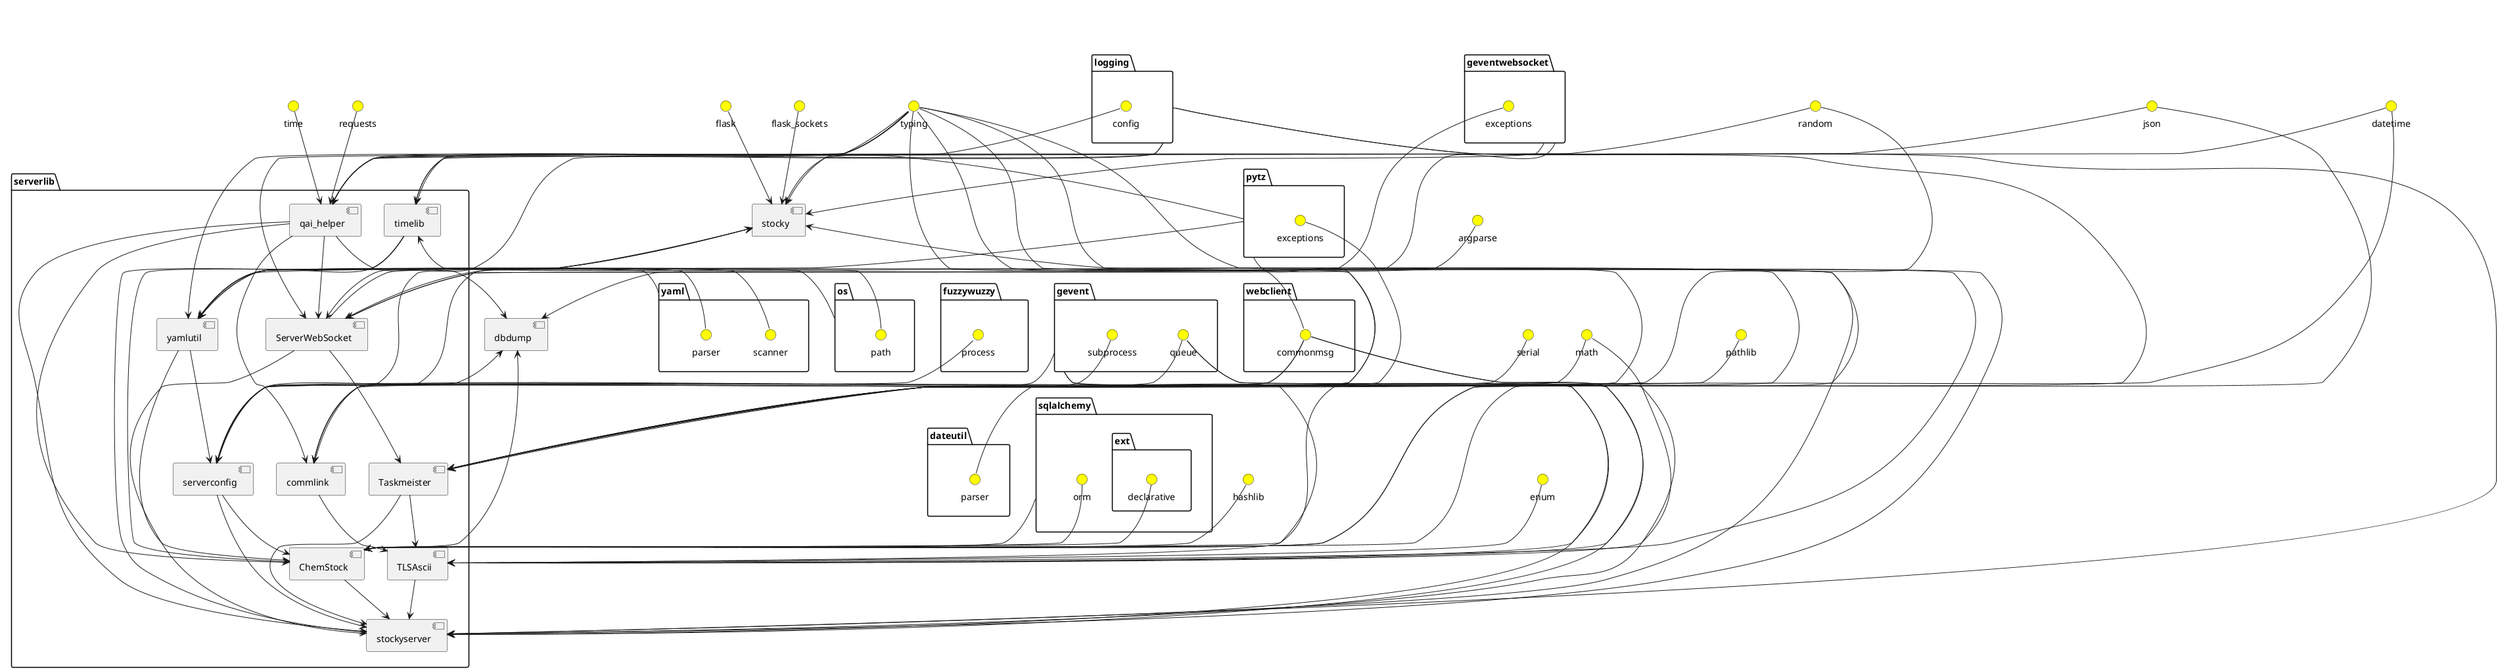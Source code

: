 @startuml
component [stocky] as stocky
component [dbdump] as dbdump
interface enum as enum #Yellow
interface time as time #Yellow
interface requests as requests #Yellow
package "dateutil" {
interface parser as dateutil.parser #Yellow
}
interface serial as serial #Yellow
interface datetime as datetime #Yellow
interface hashlib as hashlib #Yellow
interface json as json #Yellow
package "sqlalchemy" {
interface orm as sqlalchemy.orm #Yellow
package "ext" {
interface declarative as sqlalchemy.ext.declarative #Yellow
}
}
package "yaml" {
interface scanner as yaml.scanner #Yellow
interface parser as yaml.parser #Yellow
}
package "os" {
interface path as os.path #Yellow
}
package "gevent" {
interface subprocess as gevent.subprocess #Yellow
interface queue as gevent.queue #Yellow
}
interface pathlib as pathlib #Yellow
interface random as random #Yellow
package "webclient" {
interface commonmsg as webclient.commonmsg #Yellow
}
interface math as math #Yellow
package "fuzzywuzzy" {
interface process as fuzzywuzzy.process #Yellow
}
package "pytz" {
interface exceptions as pytz.exceptions #Yellow
}
interface argparse as argparse #Yellow
interface typing as typing #Yellow
interface flask as flask #Yellow
interface flask_sockets as flask_sockets #Yellow
package "serverlib" {
component [serverconfig] as serverlib.serverconfig
component [ServerWebSocket] as serverlib.ServerWebSocket
component [commlink] as serverlib.commlink
component [stockyserver] as serverlib.stockyserver
component [qai_helper] as serverlib.qai_helper
component [ChemStock] as serverlib.ChemStock
component [yamlutil] as serverlib.yamlutil
component [Taskmeister] as serverlib.Taskmeister
component [timelib] as serverlib.timelib
component [TLSAscii] as serverlib.TLSAscii
}
package "logging" {
interface config as logging.config #Yellow
}
package "geventwebsocket" {
interface exceptions as geventwebsocket.exceptions #Yellow
}
geventwebsocket --> [stocky]
[logging.config] --> [stocky]
[serverlib.serverconfig] --> [stocky]
[serverlib.ServerWebSocket] --> [stocky]
[serverlib.commlink] --> [stocky]
[serverlib.stockyserver] --> [stocky]
[flask_sockets] --> [stocky]
[flask] --> [stocky]
[typing] --> [stocky]
[pytz.exceptions] --> [serverlib.serverconfig]
[serverlib.yamlutil] --> [serverlib.serverconfig]
pytz --> [serverlib.serverconfig]
[fuzzywuzzy.process] --> [serverlib.serverconfig]
[math] --> [serverlib.serverconfig]
geventwebsocket --> [serverlib.ServerWebSocket]
[webclient.commonmsg] --> [serverlib.ServerWebSocket]
[geventwebsocket.exceptions] --> [serverlib.ServerWebSocket]
[serverlib.qai_helper] --> [serverlib.ServerWebSocket]
logging --> [serverlib.ServerWebSocket]
[typing] --> [serverlib.ServerWebSocket]
[webclient.commonmsg] --> [serverlib.commlink]
[serverlib.qai_helper] --> [serverlib.commlink]
[serial] --> [serverlib.commlink]
[typing] --> [serverlib.commlink]
[webclient.commonmsg] --> [serverlib.stockyserver]
[serverlib.serverconfig] --> [serverlib.stockyserver]
[serverlib.timelib] --> [serverlib.stockyserver]
[serverlib.ServerWebSocket] --> [serverlib.stockyserver]
[serverlib.qai_helper] --> [serverlib.stockyserver]
[serverlib.TLSAscii] --> [serverlib.stockyserver]
gevent --> [serverlib.stockyserver]
[serverlib.ChemStock] --> [serverlib.stockyserver]
logging --> [serverlib.stockyserver]
[gevent.queue] --> [serverlib.stockyserver]
[typing] --> [serverlib.stockyserver]
[serverlib.Taskmeister] --> [serverlib.stockyserver]
[random] --> [serverlib.qai_helper]
[requests] --> [serverlib.qai_helper]
[json] --> [serverlib.qai_helper]
[time] --> [serverlib.qai_helper]
logging --> [serverlib.qai_helper]
[typing] --> [serverlib.qai_helper]
[serverlib.serverconfig] --> [serverlib.ChemStock]
[serverlib.timelib] --> [serverlib.ChemStock]
[serverlib.yamlutil] --> [serverlib.ChemStock]
[serverlib.qai_helper] --> [serverlib.ChemStock]
sqlalchemy --> [serverlib.ChemStock]
[json] --> [serverlib.ChemStock]
[hashlib] --> [serverlib.ChemStock]
[datetime] --> [serverlib.ChemStock]
[sqlalchemy.orm] --> [serverlib.ChemStock]
[sqlalchemy.ext.declarative] --> [serverlib.ChemStock]
[typing] --> [serverlib.ChemStock]
logging --> [serverlib.ChemStock]
[os.path] --> [serverlib.yamlutil]
yaml --> [serverlib.yamlutil]
[yaml.scanner] --> [serverlib.yamlutil]
[serverlib.timelib] --> [serverlib.yamlutil]
pytz --> [serverlib.yamlutil]
[yaml.parser] --> [serverlib.yamlutil]
os --> [serverlib.yamlutil]
[typing] --> [serverlib.yamlutil]
[webclient.commonmsg] --> [serverlib.Taskmeister]
[random] --> [serverlib.Taskmeister]
[pathlib] --> [serverlib.Taskmeister]
[gevent.subprocess] --> [serverlib.Taskmeister]
[serverlib.ServerWebSocket] --> [serverlib.Taskmeister]
gevent --> [serverlib.Taskmeister]
[gevent.queue] --> [serverlib.Taskmeister]
[typing] --> [serverlib.Taskmeister]
pytz --> [serverlib.timelib]
[dateutil.parser] --> [serverlib.timelib]
[typing] --> [serverlib.timelib]
[datetime] --> [serverlib.timelib]
[webclient.commonmsg] --> [serverlib.TLSAscii]
[serverlib.commlink] --> [serverlib.TLSAscii]
[enum] --> [serverlib.TLSAscii]
gevent --> [serverlib.TLSAscii]
[math] --> [serverlib.TLSAscii]
[gevent.queue] --> [serverlib.TLSAscii]
[typing] --> [serverlib.TLSAscii]
[serverlib.Taskmeister] --> [serverlib.TLSAscii]
[argparse] --> [dbdump]
[serverlib.qai_helper] --> [dbdump]
[serverlib.serverconfig] --> [dbdump]
[serverlib.ChemStock] --> [dbdump]
stocky -[hidden]- geventwebsocket
stocky -[hidden]- logging
stocky -[hidden]- serverlib
stocky -[hidden]- dbdump
stocky -[hidden]- pytz
stocky -[hidden]- fuzzywuzzy
stocky -[hidden]- webclient
stocky -[hidden]- gevent
stocky -[hidden]- os
stocky -[hidden]- yaml
stocky -[hidden]- sqlalchemy
stocky -[hidden]- dateutil
geventwebsocket -[hidden]- logging
geventwebsocket -[hidden]- serverlib
geventwebsocket -[hidden]- dbdump
geventwebsocket -[hidden]- pytz
geventwebsocket -[hidden]- fuzzywuzzy
geventwebsocket -[hidden]- webclient
geventwebsocket -[hidden]- gevent
geventwebsocket -[hidden]- os
geventwebsocket -[hidden]- yaml
geventwebsocket -[hidden]- sqlalchemy
geventwebsocket -[hidden]- dateutil
logging -[hidden]- serverlib
logging -[hidden]- dbdump
logging -[hidden]- pytz
logging -[hidden]- fuzzywuzzy
logging -[hidden]- webclient
logging -[hidden]- gevent
logging -[hidden]- os
logging -[hidden]- yaml
logging -[hidden]- sqlalchemy
logging -[hidden]- dateutil
serverlib -[hidden]- dbdump
serverlib -[hidden]- pytz
serverlib -[hidden]- fuzzywuzzy
serverlib -[hidden]- webclient
serverlib -[hidden]- gevent
serverlib -[hidden]- os
serverlib -[hidden]- yaml
serverlib -[hidden]- sqlalchemy
serverlib -[hidden]- dateutil
dbdump -[hidden]- pytz
dbdump -[hidden]- fuzzywuzzy
dbdump -[hidden]- webclient
dbdump -[hidden]- gevent
dbdump -[hidden]- os
dbdump -[hidden]- yaml
dbdump -[hidden]- sqlalchemy
dbdump -[hidden]- dateutil
pytz -[hidden]- fuzzywuzzy
pytz -[hidden]- webclient
pytz -[hidden]- gevent
pytz -[hidden]- os
pytz -[hidden]- yaml
pytz -[hidden]- sqlalchemy
pytz -[hidden]- dateutil
fuzzywuzzy -[hidden]- webclient
fuzzywuzzy -[hidden]- gevent
fuzzywuzzy -[hidden]- os
fuzzywuzzy -[hidden]- yaml
fuzzywuzzy -[hidden]- sqlalchemy
fuzzywuzzy -[hidden]- dateutil
webclient -[hidden]- gevent
webclient -[hidden]- os
webclient -[hidden]- yaml
webclient -[hidden]- sqlalchemy
webclient -[hidden]- dateutil
gevent -[hidden]- os
gevent -[hidden]- yaml
gevent -[hidden]- sqlalchemy
gevent -[hidden]- dateutil
os -[hidden]- yaml
os -[hidden]- sqlalchemy
os -[hidden]- dateutil
yaml -[hidden]- sqlalchemy
yaml -[hidden]- dateutil
sqlalchemy -[hidden]- dateutil
@enduml
